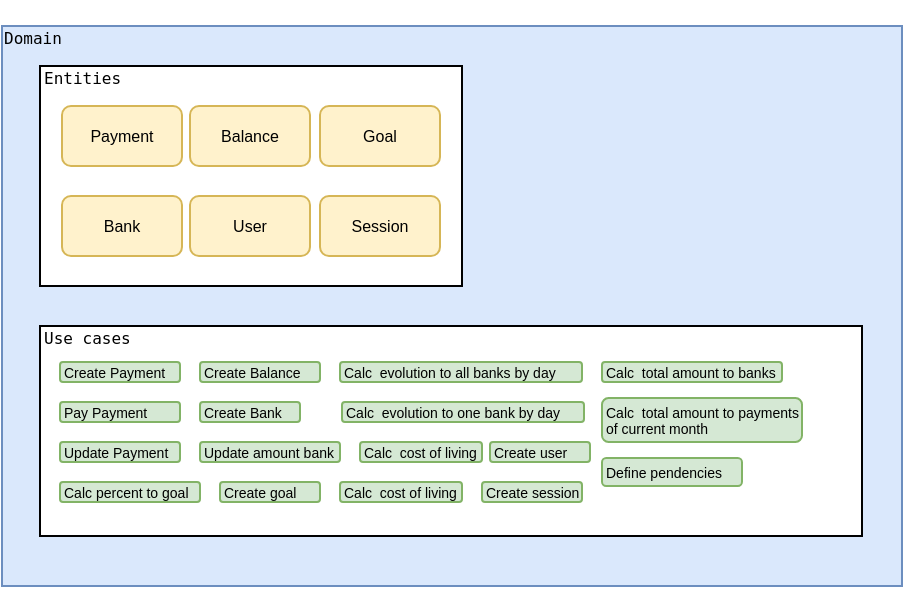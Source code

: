 <mxfile version="20.6.0" type="github">
  <diagram id="ISA0RliEs95sBQLsU-8t" name="Arch">
    <mxGraphModel dx="652" dy="383" grid="1" gridSize="10" guides="1" tooltips="1" connect="1" arrows="1" fold="1" page="1" pageScale="1" pageWidth="827" pageHeight="1169" math="0" shadow="0">
      <root>
        <mxCell id="0" />
        <mxCell id="1" parent="0" />
        <mxCell id="n00wNhqkPWvZWgpfJ0ZG-1" value="&lt;pre style=&quot;line-height: 0%;&quot;&gt;&lt;br&gt;&lt;/pre&gt;&lt;pre style=&quot;line-height: 0%;&quot;&gt;&lt;br&gt;&lt;/pre&gt;" style="rounded=0;whiteSpace=wrap;html=1;fillColor=#dae8fc;strokeColor=#6c8ebf;align=left;movable=0;resizable=0;rotatable=0;deletable=0;editable=0;connectable=0;" parent="1" vertex="1">
          <mxGeometry x="190" y="370" width="450" height="280" as="geometry" />
        </mxCell>
        <mxCell id="n00wNhqkPWvZWgpfJ0ZG-10" value="" style="rounded=0;whiteSpace=wrap;html=1;fontSize=8;" parent="1" vertex="1">
          <mxGeometry x="209" y="390" width="211" height="110" as="geometry" />
        </mxCell>
        <mxCell id="n00wNhqkPWvZWgpfJ0ZG-2" value="&lt;pre&gt;&lt;font style=&quot;font-size: 8px;&quot;&gt;Domain&lt;/font&gt;&lt;/pre&gt;" style="text;html=1;strokeColor=none;fillColor=none;align=left;verticalAlign=middle;whiteSpace=wrap;rounded=0;fontSize=11;movable=0;resizable=0;rotatable=0;deletable=0;editable=0;connectable=0;" parent="1" vertex="1">
          <mxGeometry x="189" y="370" width="451" height="10" as="geometry" />
        </mxCell>
        <mxCell id="n00wNhqkPWvZWgpfJ0ZG-5" value="Payment" style="rounded=1;whiteSpace=wrap;html=1;fontSize=8;fillColor=#fff2cc;strokeColor=#d6b656;" parent="1" vertex="1">
          <mxGeometry x="220" y="410" width="60" height="30" as="geometry" />
        </mxCell>
        <mxCell id="n00wNhqkPWvZWgpfJ0ZG-6" value="Balance" style="rounded=1;whiteSpace=wrap;html=1;fontSize=8;fillColor=#fff2cc;strokeColor=#d6b656;" parent="1" vertex="1">
          <mxGeometry x="284" y="410" width="60" height="30" as="geometry" />
        </mxCell>
        <mxCell id="n00wNhqkPWvZWgpfJ0ZG-7" value="Bank" style="rounded=1;whiteSpace=wrap;html=1;fontSize=8;fillColor=#fff2cc;strokeColor=#d6b656;" parent="1" vertex="1">
          <mxGeometry x="220" y="455" width="60" height="30" as="geometry" />
        </mxCell>
        <mxCell id="n00wNhqkPWvZWgpfJ0ZG-8" value="User" style="rounded=1;whiteSpace=wrap;html=1;fontSize=8;fillColor=#fff2cc;strokeColor=#d6b656;" parent="1" vertex="1">
          <mxGeometry x="284" y="455" width="60" height="30" as="geometry" />
        </mxCell>
        <mxCell id="n00wNhqkPWvZWgpfJ0ZG-11" value="&lt;pre&gt;&lt;span style=&quot;font-size: 8px;&quot;&gt;Entities&lt;/span&gt;&lt;/pre&gt;" style="text;html=1;strokeColor=none;fillColor=none;align=left;verticalAlign=middle;whiteSpace=wrap;rounded=0;fontSize=11;" parent="1" vertex="1">
          <mxGeometry x="209" y="390" width="161" height="10" as="geometry" />
        </mxCell>
        <mxCell id="n00wNhqkPWvZWgpfJ0ZG-19" value="" style="rounded=0;whiteSpace=wrap;html=1;fontSize=8;" parent="1" vertex="1">
          <mxGeometry x="209" y="520" width="411" height="105" as="geometry" />
        </mxCell>
        <mxCell id="n00wNhqkPWvZWgpfJ0ZG-24" value="&lt;pre&gt;&lt;span style=&quot;font-size: 8px;&quot;&gt;Use cases&lt;/span&gt;&lt;/pre&gt;" style="text;html=1;strokeColor=none;fillColor=none;align=left;verticalAlign=middle;whiteSpace=wrap;rounded=0;fontSize=11;" parent="1" vertex="1">
          <mxGeometry x="209" y="520" width="160" height="10" as="geometry" />
        </mxCell>
        <mxCell id="tAZ_Iq-ewTHzRRfz_yyl-3" value="&lt;font style=&quot;font-size: 7px;&quot;&gt;Create Payment&lt;/font&gt;" style="rounded=1;whiteSpace=wrap;html=1;fillColor=#d5e8d4;strokeColor=#82b366;align=left;gradientColor=none;strokeWidth=1;spacing=2;spacingTop=-3;" vertex="1" parent="1">
          <mxGeometry x="219" y="538" width="60" height="10" as="geometry" />
        </mxCell>
        <mxCell id="tAZ_Iq-ewTHzRRfz_yyl-4" value="&lt;font style=&quot;font-size: 7px;&quot;&gt;Pay Payment&lt;/font&gt;" style="rounded=1;whiteSpace=wrap;html=1;fillColor=#d5e8d4;strokeColor=#82b366;align=left;gradientColor=none;strokeWidth=1;spacing=2;spacingTop=-3;" vertex="1" parent="1">
          <mxGeometry x="219" y="558" width="60" height="10" as="geometry" />
        </mxCell>
        <mxCell id="tAZ_Iq-ewTHzRRfz_yyl-5" value="&lt;font style=&quot;font-size: 7px;&quot;&gt;Update Payment&lt;/font&gt;" style="rounded=1;whiteSpace=wrap;html=1;fillColor=#d5e8d4;strokeColor=#82b366;align=left;gradientColor=none;strokeWidth=1;spacing=2;spacingTop=-3;" vertex="1" parent="1">
          <mxGeometry x="219" y="578" width="60" height="10" as="geometry" />
        </mxCell>
        <mxCell id="tAZ_Iq-ewTHzRRfz_yyl-6" value="&lt;font style=&quot;font-size: 7px;&quot;&gt;Create Balance&lt;/font&gt;" style="rounded=1;whiteSpace=wrap;html=1;fillColor=#d5e8d4;strokeColor=#82b366;align=left;gradientColor=none;strokeWidth=1;spacing=2;spacingTop=-3;" vertex="1" parent="1">
          <mxGeometry x="289" y="538" width="60" height="10" as="geometry" />
        </mxCell>
        <mxCell id="tAZ_Iq-ewTHzRRfz_yyl-7" value="&lt;font style=&quot;font-size: 7px;&quot;&gt;Create Bank&lt;/font&gt;" style="rounded=1;whiteSpace=wrap;html=1;fillColor=#d5e8d4;strokeColor=#82b366;align=left;gradientColor=none;strokeWidth=1;spacing=2;spacingTop=-3;" vertex="1" parent="1">
          <mxGeometry x="289" y="558" width="50" height="10" as="geometry" />
        </mxCell>
        <mxCell id="tAZ_Iq-ewTHzRRfz_yyl-8" value="&lt;font style=&quot;font-size: 7px;&quot;&gt;Update amount bank&lt;/font&gt;" style="rounded=1;whiteSpace=wrap;html=1;fillColor=#d5e8d4;strokeColor=#82b366;align=left;gradientColor=none;strokeWidth=1;spacing=2;spacingTop=-3;" vertex="1" parent="1">
          <mxGeometry x="289" y="578" width="70" height="10" as="geometry" />
        </mxCell>
        <mxCell id="tAZ_Iq-ewTHzRRfz_yyl-9" value="&lt;span style=&quot;font-size: 7px;&quot;&gt;Create goal&lt;/span&gt;" style="rounded=1;whiteSpace=wrap;html=1;fillColor=#d5e8d4;strokeColor=#82b366;align=left;gradientColor=none;strokeWidth=1;spacing=2;spacingTop=-3;" vertex="1" parent="1">
          <mxGeometry x="299" y="598" width="50" height="10" as="geometry" />
        </mxCell>
        <mxCell id="tAZ_Iq-ewTHzRRfz_yyl-10" value="Session" style="rounded=1;whiteSpace=wrap;html=1;fontSize=8;fillColor=#fff2cc;strokeColor=#d6b656;" vertex="1" parent="1">
          <mxGeometry x="349" y="455" width="60" height="30" as="geometry" />
        </mxCell>
        <mxCell id="tAZ_Iq-ewTHzRRfz_yyl-11" value="Goal" style="rounded=1;whiteSpace=wrap;html=1;fontSize=8;fillColor=#fff2cc;strokeColor=#d6b656;" vertex="1" parent="1">
          <mxGeometry x="349" y="410" width="60" height="30" as="geometry" />
        </mxCell>
        <mxCell id="tAZ_Iq-ewTHzRRfz_yyl-12" value="&lt;span style=&quot;font-size: 7px;&quot;&gt;Calc percent to goal&lt;/span&gt;" style="rounded=1;whiteSpace=wrap;html=1;fillColor=#d5e8d4;strokeColor=#82b366;align=left;gradientColor=none;strokeWidth=1;spacing=2;spacingTop=-3;" vertex="1" parent="1">
          <mxGeometry x="219" y="598" width="70" height="10" as="geometry" />
        </mxCell>
        <mxCell id="tAZ_Iq-ewTHzRRfz_yyl-13" value="&lt;span style=&quot;font-size: 7px;&quot;&gt;Calc&amp;nbsp; evolution to all banks by day&lt;/span&gt;" style="rounded=1;whiteSpace=wrap;html=1;fillColor=#d5e8d4;strokeColor=#82b366;align=left;gradientColor=none;strokeWidth=1;spacing=2;spacingTop=-3;" vertex="1" parent="1">
          <mxGeometry x="359" y="538" width="121" height="10" as="geometry" />
        </mxCell>
        <mxCell id="tAZ_Iq-ewTHzRRfz_yyl-14" value="&lt;span style=&quot;font-size: 7px;&quot;&gt;Calc&amp;nbsp; evolution to one bank by day&lt;/span&gt;" style="rounded=1;whiteSpace=wrap;html=1;fillColor=#d5e8d4;strokeColor=#82b366;align=left;gradientColor=none;strokeWidth=1;spacing=2;spacingTop=-3;" vertex="1" parent="1">
          <mxGeometry x="360" y="558" width="121" height="10" as="geometry" />
        </mxCell>
        <mxCell id="tAZ_Iq-ewTHzRRfz_yyl-15" value="&lt;span style=&quot;font-size: 7px;&quot;&gt;Calc&amp;nbsp; cost of living&lt;/span&gt;" style="rounded=1;whiteSpace=wrap;html=1;fillColor=#d5e8d4;strokeColor=#82b366;align=left;gradientColor=none;strokeWidth=1;spacing=2;spacingTop=-3;" vertex="1" parent="1">
          <mxGeometry x="369" y="578" width="61" height="10" as="geometry" />
        </mxCell>
        <mxCell id="tAZ_Iq-ewTHzRRfz_yyl-16" value="&lt;span style=&quot;font-size: 7px;&quot;&gt;Calc&amp;nbsp; cost of living&lt;/span&gt;" style="rounded=1;whiteSpace=wrap;html=1;fillColor=#d5e8d4;strokeColor=#82b366;align=left;gradientColor=none;strokeWidth=1;spacing=2;spacingTop=-3;" vertex="1" parent="1">
          <mxGeometry x="359" y="598" width="61" height="10" as="geometry" />
        </mxCell>
        <mxCell id="tAZ_Iq-ewTHzRRfz_yyl-17" value="&lt;span style=&quot;font-size: 7px;&quot;&gt;Calc&amp;nbsp; total amount to banks&lt;/span&gt;" style="rounded=1;whiteSpace=wrap;html=1;fillColor=#d5e8d4;strokeColor=#82b366;align=left;gradientColor=none;strokeWidth=1;spacing=2;spacingTop=-3;" vertex="1" parent="1">
          <mxGeometry x="490" y="538" width="90" height="10" as="geometry" />
        </mxCell>
        <mxCell id="tAZ_Iq-ewTHzRRfz_yyl-18" value="&lt;p style=&quot;line-height: 50%;&quot;&gt;&lt;span style=&quot;font-size: 7px;&quot;&gt;Calc&amp;nbsp; total amount to payments of current month&lt;/span&gt;&lt;/p&gt;" style="rounded=1;whiteSpace=wrap;html=1;fillColor=#d5e8d4;strokeColor=#82b366;align=left;gradientColor=none;strokeWidth=1;spacing=2;spacingTop=-3;verticalAlign=middle;" vertex="1" parent="1">
          <mxGeometry x="490" y="556" width="100" height="22" as="geometry" />
        </mxCell>
        <mxCell id="tAZ_Iq-ewTHzRRfz_yyl-19" value="&lt;p style=&quot;line-height: 50%;&quot;&gt;&lt;span style=&quot;font-size: 7px;&quot;&gt;Define pendencies&lt;/span&gt;&lt;/p&gt;" style="rounded=1;whiteSpace=wrap;html=1;fillColor=#d5e8d4;strokeColor=#82b366;align=left;gradientColor=none;strokeWidth=1;spacing=2;spacingTop=-3;verticalAlign=middle;" vertex="1" parent="1">
          <mxGeometry x="490" y="586" width="70" height="14" as="geometry" />
        </mxCell>
        <mxCell id="tAZ_Iq-ewTHzRRfz_yyl-20" value="&lt;span style=&quot;font-size: 7px;&quot;&gt;Create user&lt;/span&gt;" style="rounded=1;whiteSpace=wrap;html=1;fillColor=#d5e8d4;strokeColor=#82b366;align=left;gradientColor=none;strokeWidth=1;spacing=2;spacingTop=-3;" vertex="1" parent="1">
          <mxGeometry x="434" y="578" width="50" height="10" as="geometry" />
        </mxCell>
        <mxCell id="tAZ_Iq-ewTHzRRfz_yyl-21" value="&lt;span style=&quot;font-size: 7px;&quot;&gt;Create session&lt;/span&gt;" style="rounded=1;whiteSpace=wrap;html=1;fillColor=#d5e8d4;strokeColor=#82b366;align=left;gradientColor=none;strokeWidth=1;spacing=2;spacingTop=-3;" vertex="1" parent="1">
          <mxGeometry x="430" y="598" width="50" height="10" as="geometry" />
        </mxCell>
      </root>
    </mxGraphModel>
  </diagram>
</mxfile>
